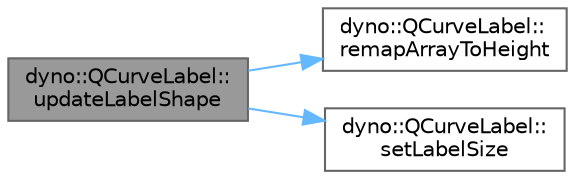 digraph "dyno::QCurveLabel::updateLabelShape"
{
 // LATEX_PDF_SIZE
  bgcolor="transparent";
  edge [fontname=Helvetica,fontsize=10,labelfontname=Helvetica,labelfontsize=10];
  node [fontname=Helvetica,fontsize=10,shape=box,height=0.2,width=0.4];
  rankdir="LR";
  Node1 [id="Node000001",label="dyno::QCurveLabel::\lupdateLabelShape",height=0.2,width=0.4,color="gray40", fillcolor="grey60", style="filled", fontcolor="black",tooltip=" "];
  Node1 -> Node2 [id="edge1_Node000001_Node000002",color="steelblue1",style="solid",tooltip=" "];
  Node2 [id="Node000002",label="dyno::QCurveLabel::\lremapArrayToHeight",height=0.2,width=0.4,color="grey40", fillcolor="white", style="filled",URL="$classdyno_1_1_q_curve_label.html#a35b923b7f8d387758043efd8dbd06df4",tooltip=" "];
  Node1 -> Node3 [id="edge2_Node000001_Node000003",color="steelblue1",style="solid",tooltip=" "];
  Node3 [id="Node000003",label="dyno::QCurveLabel::\lsetLabelSize",height=0.2,width=0.4,color="grey40", fillcolor="white", style="filled",URL="$classdyno_1_1_q_curve_label.html#aa1ae3e5a6d934fc9b3af1f56155d1c7d",tooltip=" "];
}
